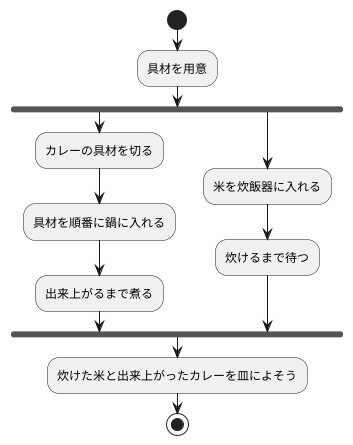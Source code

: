 @startuml  
start
:具材を用意;
fork
:カレーの具材を切る;
:具材を順番に鍋に入れる;
:出来上がるまで煮る;
fork again
:米を炊飯器に入れる;
:炊けるまで待つ;
end fork
:炊けた米と出来上がったカレーを皿によそう;
stop
@enduml